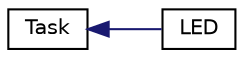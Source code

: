 digraph "Graphical Class Hierarchy"
{
  edge [fontname="Helvetica",fontsize="10",labelfontname="Helvetica",labelfontsize="10"];
  node [fontname="Helvetica",fontsize="10",shape=record];
  rankdir="LR";
  Node1 [label="Task",height=0.2,width=0.4,color="black", fillcolor="white", style="filled",URL="$class_task.html"];
  Node1 -> Node2 [dir="back",color="midnightblue",fontsize="10",style="solid",fontname="Helvetica"];
  Node2 [label="LED",height=0.2,width=0.4,color="black", fillcolor="white", style="filled",URL="$class_l_e_d.html"];
}
